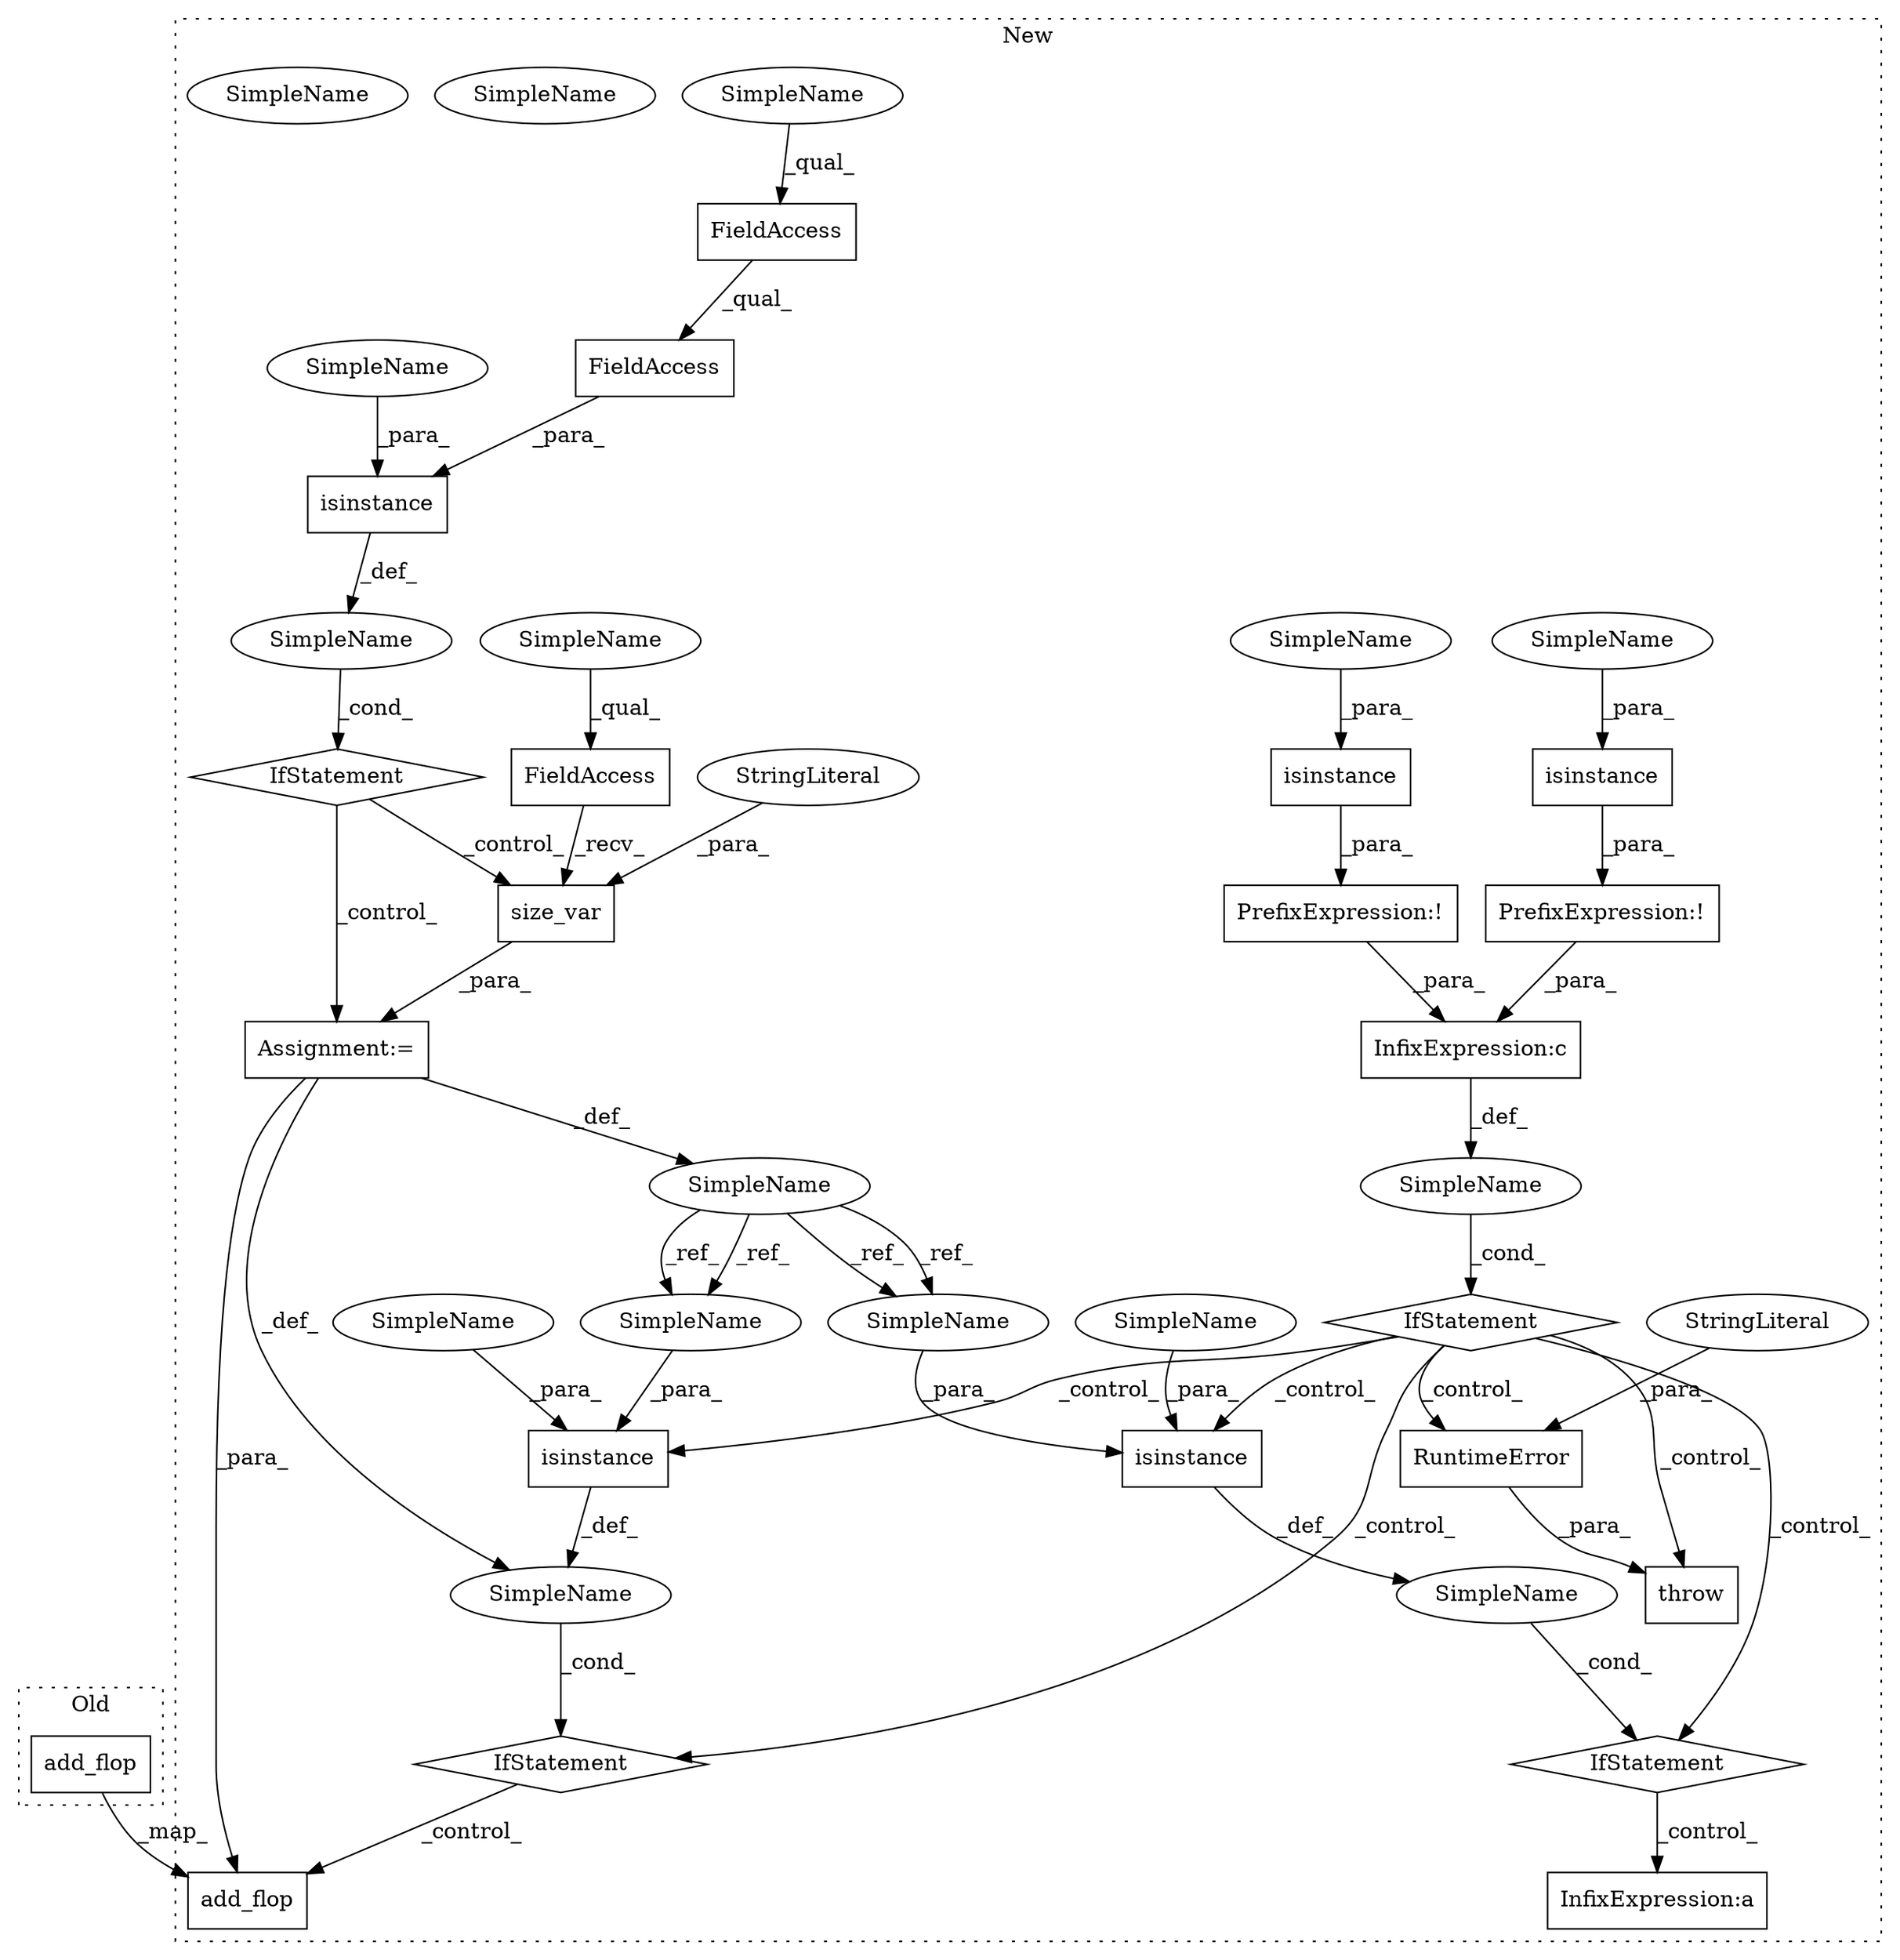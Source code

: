 digraph G {
subgraph cluster0 {
1 [label="add_flop" a="32" s="4794,4848" l="9,1" shape="box"];
label = "Old";
style="dotted";
}
subgraph cluster1 {
2 [label="add_flop" a="32" s="5113,5167" l="9,1" shape="box"];
3 [label="isinstance" a="32" s="5082,5098" l="11,1" shape="box"];
4 [label="SimpleName" a="42" s="" l="" shape="ellipse"];
5 [label="IfStatement" a="25" s="5078,5099" l="4,2" shape="diamond"];
6 [label="PrefixExpression:!" a="38" s="1628" l="1" shape="box"];
7 [label="PrefixExpression:!" a="38" s="1650" l="1" shape="box"];
8 [label="InfixExpression:a" a="27" s="3301" l="3" shape="box"];
9 [label="InfixExpression:c" a="27" s="1646" l="4" shape="box"];
10 [label="throw" a="53" s="1678" l="6" shape="box"];
11 [label="SimpleName" a="42" s="" l="" shape="ellipse"];
12 [label="IfStatement" a="25" s="3277" l="3" shape="diamond"];
13 [label="size_var" a="32" s="1599,1611" l="9,1" shape="box"];
14 [label="SimpleName" a="42" s="" l="" shape="ellipse"];
15 [label="IfStatement" a="25" s="1551,1580" l="4,2" shape="diamond"];
16 [label="FieldAccess" a="22" s="1592" l="6" shape="box"];
17 [label="FieldAccess" a="22" s="1568" l="7" shape="box"];
18 [label="FieldAccess" a="22" s="1568" l="11" shape="box"];
19 [label="IfStatement" a="25" s="1624,1668" l="4,2" shape="diamond"];
20 [label="SimpleName" a="42" s="" l="" shape="ellipse"];
21 [label="RuntimeError" a="32" s="1684,1792" l="13,1" shape="box"];
22 [label="isinstance" a="32" s="1651,1667" l="11,1" shape="box"];
23 [label="isinstance" a="32" s="1629,1645" l="11,1" shape="box"];
24 [label="StringLiteral" a="45" s="1697" l="95" shape="ellipse"];
25 [label="isinstance" a="32" s="1555,1579" l="11,1" shape="box"];
26 [label="isinstance" a="32" s="3260,3276" l="11,1" shape="box"];
27 [label="SimpleName" a="42" s="1590" l="1" shape="ellipse"];
28 [label="StringLiteral" a="45" s="1608" l="3" shape="ellipse"];
29 [label="Assignment:=" a="7" s="1591" l="1" shape="box"];
30 [label="SimpleName" a="42" s="1568" l="3" shape="ellipse"];
31 [label="SimpleName" a="42" s="1592" l="3" shape="ellipse"];
32 [label="SimpleName" a="42" s="3271" l="1" shape="ellipse"];
33 [label="SimpleName" a="42" s="5093" l="1" shape="ellipse"];
34 [label="SimpleName" a="42" s="1664" l="3" shape="ellipse"];
35 [label="SimpleName" a="42" s="3273" l="3" shape="ellipse"];
36 [label="SimpleName" a="42" s="1642" l="3" shape="ellipse"];
37 [label="SimpleName" a="42" s="5095" l="3" shape="ellipse"];
38 [label="SimpleName" a="42" s="3271" l="1" shape="ellipse"];
39 [label="SimpleName" a="42" s="5093" l="1" shape="ellipse"];
40 [label="SimpleName" a="42" s="1566" l="1" shape="ellipse"];
label = "New";
style="dotted";
}
1 -> 2 [label="_map_"];
3 -> 4 [label="_def_"];
4 -> 5 [label="_cond_"];
5 -> 2 [label="_control_"];
6 -> 9 [label="_para_"];
7 -> 9 [label="_para_"];
9 -> 20 [label="_def_"];
11 -> 12 [label="_cond_"];
12 -> 8 [label="_control_"];
13 -> 29 [label="_para_"];
14 -> 15 [label="_cond_"];
15 -> 13 [label="_control_"];
15 -> 29 [label="_control_"];
16 -> 13 [label="_recv_"];
17 -> 18 [label="_qual_"];
18 -> 25 [label="_para_"];
19 -> 26 [label="_control_"];
19 -> 10 [label="_control_"];
19 -> 21 [label="_control_"];
19 -> 5 [label="_control_"];
19 -> 3 [label="_control_"];
19 -> 12 [label="_control_"];
20 -> 19 [label="_cond_"];
21 -> 10 [label="_para_"];
22 -> 7 [label="_para_"];
23 -> 6 [label="_para_"];
24 -> 21 [label="_para_"];
25 -> 14 [label="_def_"];
26 -> 11 [label="_def_"];
27 -> 38 [label="_ref_"];
27 -> 39 [label="_ref_"];
27 -> 38 [label="_ref_"];
27 -> 39 [label="_ref_"];
28 -> 13 [label="_para_"];
29 -> 2 [label="_para_"];
29 -> 4 [label="_def_"];
29 -> 27 [label="_def_"];
30 -> 17 [label="_qual_"];
31 -> 16 [label="_qual_"];
34 -> 22 [label="_para_"];
35 -> 26 [label="_para_"];
36 -> 23 [label="_para_"];
37 -> 3 [label="_para_"];
38 -> 26 [label="_para_"];
39 -> 3 [label="_para_"];
40 -> 25 [label="_para_"];
}